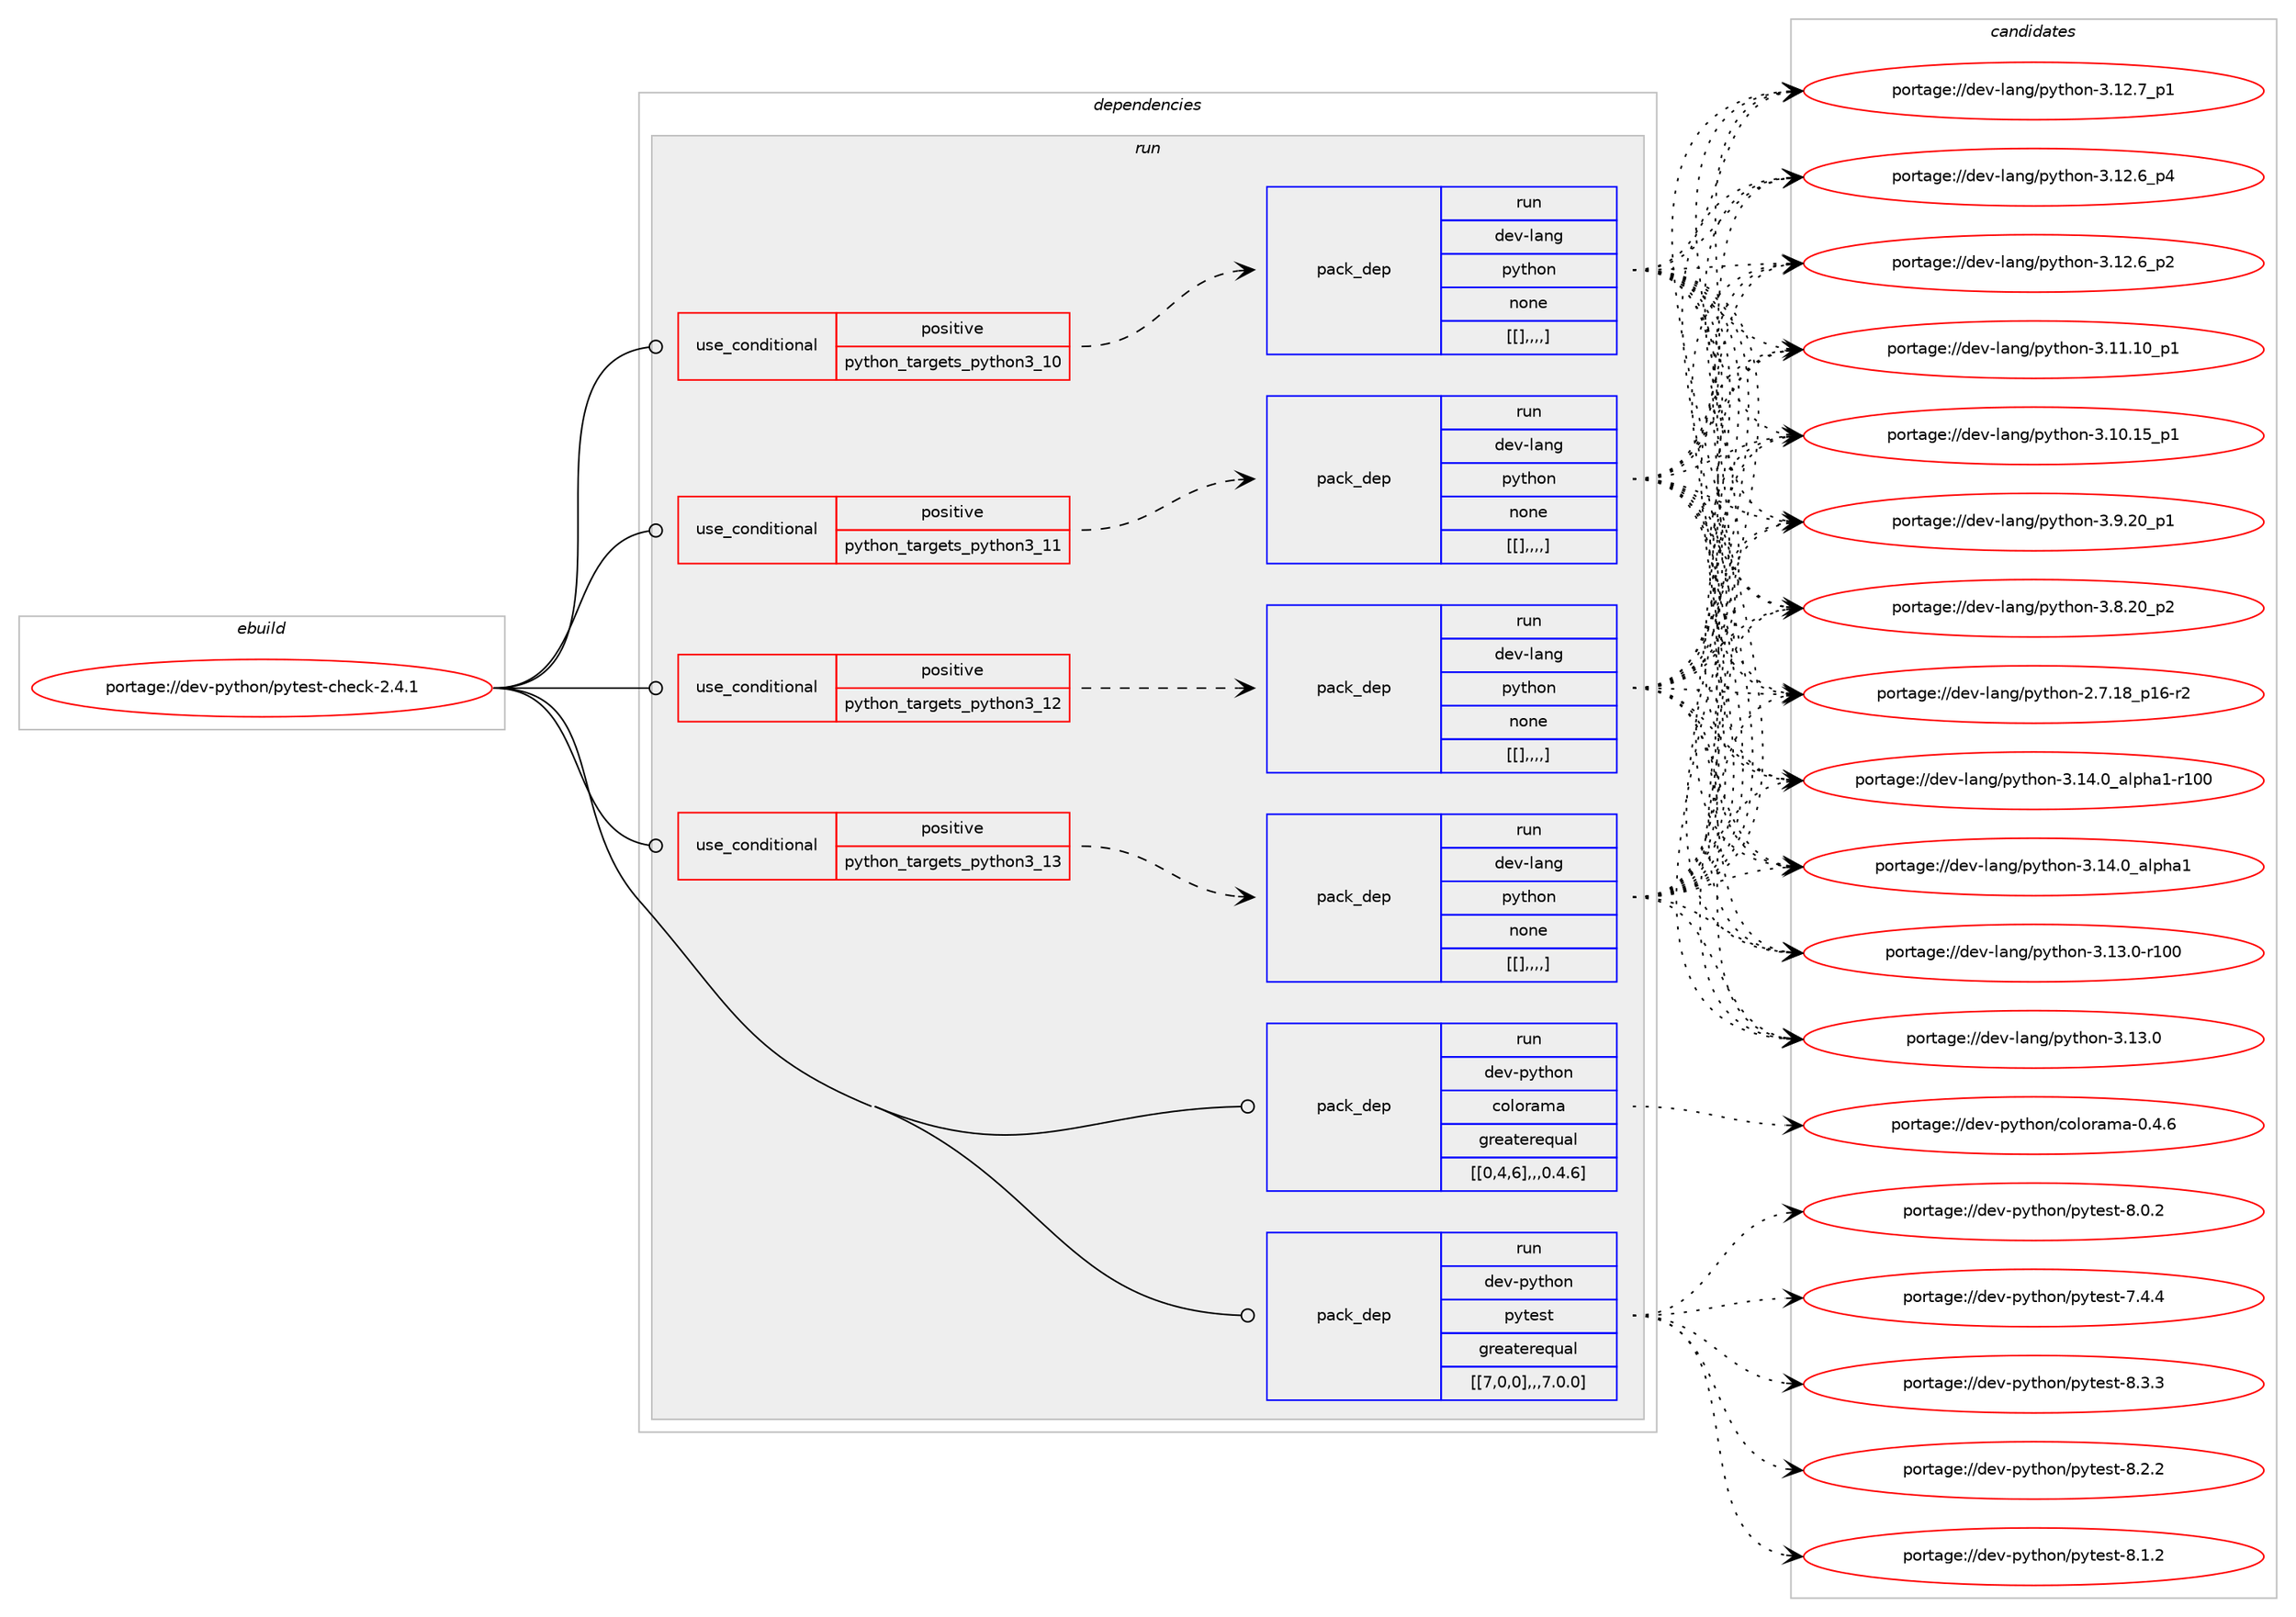 digraph prolog {

# *************
# Graph options
# *************

newrank=true;
concentrate=true;
compound=true;
graph [rankdir=LR,fontname=Helvetica,fontsize=10,ranksep=1.5];#, ranksep=2.5, nodesep=0.2];
edge  [arrowhead=vee];
node  [fontname=Helvetica,fontsize=10];

# **********
# The ebuild
# **********

subgraph cluster_leftcol {
color=gray;
label=<<i>ebuild</i>>;
id [label="portage://dev-python/pytest-check-2.4.1", color=red, width=4, href="../dev-python/pytest-check-2.4.1.svg"];
}

# ****************
# The dependencies
# ****************

subgraph cluster_midcol {
color=gray;
label=<<i>dependencies</i>>;
subgraph cluster_compile {
fillcolor="#eeeeee";
style=filled;
label=<<i>compile</i>>;
}
subgraph cluster_compileandrun {
fillcolor="#eeeeee";
style=filled;
label=<<i>compile and run</i>>;
}
subgraph cluster_run {
fillcolor="#eeeeee";
style=filled;
label=<<i>run</i>>;
subgraph cond40405 {
dependency165288 [label=<<TABLE BORDER="0" CELLBORDER="1" CELLSPACING="0" CELLPADDING="4"><TR><TD ROWSPAN="3" CELLPADDING="10">use_conditional</TD></TR><TR><TD>positive</TD></TR><TR><TD>python_targets_python3_10</TD></TR></TABLE>>, shape=none, color=red];
subgraph pack123572 {
dependency165321 [label=<<TABLE BORDER="0" CELLBORDER="1" CELLSPACING="0" CELLPADDING="4" WIDTH="220"><TR><TD ROWSPAN="6" CELLPADDING="30">pack_dep</TD></TR><TR><TD WIDTH="110">run</TD></TR><TR><TD>dev-lang</TD></TR><TR><TD>python</TD></TR><TR><TD>none</TD></TR><TR><TD>[[],,,,]</TD></TR></TABLE>>, shape=none, color=blue];
}
dependency165288:e -> dependency165321:w [weight=20,style="dashed",arrowhead="vee"];
}
id:e -> dependency165288:w [weight=20,style="solid",arrowhead="odot"];
subgraph cond40420 {
dependency165348 [label=<<TABLE BORDER="0" CELLBORDER="1" CELLSPACING="0" CELLPADDING="4"><TR><TD ROWSPAN="3" CELLPADDING="10">use_conditional</TD></TR><TR><TD>positive</TD></TR><TR><TD>python_targets_python3_11</TD></TR></TABLE>>, shape=none, color=red];
subgraph pack123592 {
dependency165367 [label=<<TABLE BORDER="0" CELLBORDER="1" CELLSPACING="0" CELLPADDING="4" WIDTH="220"><TR><TD ROWSPAN="6" CELLPADDING="30">pack_dep</TD></TR><TR><TD WIDTH="110">run</TD></TR><TR><TD>dev-lang</TD></TR><TR><TD>python</TD></TR><TR><TD>none</TD></TR><TR><TD>[[],,,,]</TD></TR></TABLE>>, shape=none, color=blue];
}
dependency165348:e -> dependency165367:w [weight=20,style="dashed",arrowhead="vee"];
}
id:e -> dependency165348:w [weight=20,style="solid",arrowhead="odot"];
subgraph cond40464 {
dependency165434 [label=<<TABLE BORDER="0" CELLBORDER="1" CELLSPACING="0" CELLPADDING="4"><TR><TD ROWSPAN="3" CELLPADDING="10">use_conditional</TD></TR><TR><TD>positive</TD></TR><TR><TD>python_targets_python3_12</TD></TR></TABLE>>, shape=none, color=red];
subgraph pack123692 {
dependency165540 [label=<<TABLE BORDER="0" CELLBORDER="1" CELLSPACING="0" CELLPADDING="4" WIDTH="220"><TR><TD ROWSPAN="6" CELLPADDING="30">pack_dep</TD></TR><TR><TD WIDTH="110">run</TD></TR><TR><TD>dev-lang</TD></TR><TR><TD>python</TD></TR><TR><TD>none</TD></TR><TR><TD>[[],,,,]</TD></TR></TABLE>>, shape=none, color=blue];
}
dependency165434:e -> dependency165540:w [weight=20,style="dashed",arrowhead="vee"];
}
id:e -> dependency165434:w [weight=20,style="solid",arrowhead="odot"];
subgraph cond40524 {
dependency165568 [label=<<TABLE BORDER="0" CELLBORDER="1" CELLSPACING="0" CELLPADDING="4"><TR><TD ROWSPAN="3" CELLPADDING="10">use_conditional</TD></TR><TR><TD>positive</TD></TR><TR><TD>python_targets_python3_13</TD></TR></TABLE>>, shape=none, color=red];
subgraph pack123720 {
dependency165589 [label=<<TABLE BORDER="0" CELLBORDER="1" CELLSPACING="0" CELLPADDING="4" WIDTH="220"><TR><TD ROWSPAN="6" CELLPADDING="30">pack_dep</TD></TR><TR><TD WIDTH="110">run</TD></TR><TR><TD>dev-lang</TD></TR><TR><TD>python</TD></TR><TR><TD>none</TD></TR><TR><TD>[[],,,,]</TD></TR></TABLE>>, shape=none, color=blue];
}
dependency165568:e -> dependency165589:w [weight=20,style="dashed",arrowhead="vee"];
}
id:e -> dependency165568:w [weight=20,style="solid",arrowhead="odot"];
subgraph pack123757 {
dependency165653 [label=<<TABLE BORDER="0" CELLBORDER="1" CELLSPACING="0" CELLPADDING="4" WIDTH="220"><TR><TD ROWSPAN="6" CELLPADDING="30">pack_dep</TD></TR><TR><TD WIDTH="110">run</TD></TR><TR><TD>dev-python</TD></TR><TR><TD>colorama</TD></TR><TR><TD>greaterequal</TD></TR><TR><TD>[[0,4,6],,,0.4.6]</TD></TR></TABLE>>, shape=none, color=blue];
}
id:e -> dependency165653:w [weight=20,style="solid",arrowhead="odot"];
subgraph pack123784 {
dependency165722 [label=<<TABLE BORDER="0" CELLBORDER="1" CELLSPACING="0" CELLPADDING="4" WIDTH="220"><TR><TD ROWSPAN="6" CELLPADDING="30">pack_dep</TD></TR><TR><TD WIDTH="110">run</TD></TR><TR><TD>dev-python</TD></TR><TR><TD>pytest</TD></TR><TR><TD>greaterequal</TD></TR><TR><TD>[[7,0,0],,,7.0.0]</TD></TR></TABLE>>, shape=none, color=blue];
}
id:e -> dependency165722:w [weight=20,style="solid",arrowhead="odot"];
}
}

# **************
# The candidates
# **************

subgraph cluster_choices {
rank=same;
color=gray;
label=<<i>candidates</i>>;

subgraph choice123516 {
color=black;
nodesep=1;
choice100101118451089711010347112121116104111110455146495246489597108112104974945114494848 [label="portage://dev-lang/python-3.14.0_alpha1-r100", color=red, width=4,href="../dev-lang/python-3.14.0_alpha1-r100.svg"];
choice1001011184510897110103471121211161041111104551464952464895971081121049749 [label="portage://dev-lang/python-3.14.0_alpha1", color=red, width=4,href="../dev-lang/python-3.14.0_alpha1.svg"];
choice1001011184510897110103471121211161041111104551464951464845114494848 [label="portage://dev-lang/python-3.13.0-r100", color=red, width=4,href="../dev-lang/python-3.13.0-r100.svg"];
choice10010111845108971101034711212111610411111045514649514648 [label="portage://dev-lang/python-3.13.0", color=red, width=4,href="../dev-lang/python-3.13.0.svg"];
choice100101118451089711010347112121116104111110455146495046559511249 [label="portage://dev-lang/python-3.12.7_p1", color=red, width=4,href="../dev-lang/python-3.12.7_p1.svg"];
choice100101118451089711010347112121116104111110455146495046549511252 [label="portage://dev-lang/python-3.12.6_p4", color=red, width=4,href="../dev-lang/python-3.12.6_p4.svg"];
choice100101118451089711010347112121116104111110455146495046549511250 [label="portage://dev-lang/python-3.12.6_p2", color=red, width=4,href="../dev-lang/python-3.12.6_p2.svg"];
choice10010111845108971101034711212111610411111045514649494649489511249 [label="portage://dev-lang/python-3.11.10_p1", color=red, width=4,href="../dev-lang/python-3.11.10_p1.svg"];
choice10010111845108971101034711212111610411111045514649484649539511249 [label="portage://dev-lang/python-3.10.15_p1", color=red, width=4,href="../dev-lang/python-3.10.15_p1.svg"];
choice100101118451089711010347112121116104111110455146574650489511249 [label="portage://dev-lang/python-3.9.20_p1", color=red, width=4,href="../dev-lang/python-3.9.20_p1.svg"];
choice100101118451089711010347112121116104111110455146564650489511250 [label="portage://dev-lang/python-3.8.20_p2", color=red, width=4,href="../dev-lang/python-3.8.20_p2.svg"];
choice100101118451089711010347112121116104111110455046554649569511249544511450 [label="portage://dev-lang/python-2.7.18_p16-r2", color=red, width=4,href="../dev-lang/python-2.7.18_p16-r2.svg"];
dependency165321:e -> choice100101118451089711010347112121116104111110455146495246489597108112104974945114494848:w [style=dotted,weight="100"];
dependency165321:e -> choice1001011184510897110103471121211161041111104551464952464895971081121049749:w [style=dotted,weight="100"];
dependency165321:e -> choice1001011184510897110103471121211161041111104551464951464845114494848:w [style=dotted,weight="100"];
dependency165321:e -> choice10010111845108971101034711212111610411111045514649514648:w [style=dotted,weight="100"];
dependency165321:e -> choice100101118451089711010347112121116104111110455146495046559511249:w [style=dotted,weight="100"];
dependency165321:e -> choice100101118451089711010347112121116104111110455146495046549511252:w [style=dotted,weight="100"];
dependency165321:e -> choice100101118451089711010347112121116104111110455146495046549511250:w [style=dotted,weight="100"];
dependency165321:e -> choice10010111845108971101034711212111610411111045514649494649489511249:w [style=dotted,weight="100"];
dependency165321:e -> choice10010111845108971101034711212111610411111045514649484649539511249:w [style=dotted,weight="100"];
dependency165321:e -> choice100101118451089711010347112121116104111110455146574650489511249:w [style=dotted,weight="100"];
dependency165321:e -> choice100101118451089711010347112121116104111110455146564650489511250:w [style=dotted,weight="100"];
dependency165321:e -> choice100101118451089711010347112121116104111110455046554649569511249544511450:w [style=dotted,weight="100"];
}
subgraph choice123523 {
color=black;
nodesep=1;
choice100101118451089711010347112121116104111110455146495246489597108112104974945114494848 [label="portage://dev-lang/python-3.14.0_alpha1-r100", color=red, width=4,href="../dev-lang/python-3.14.0_alpha1-r100.svg"];
choice1001011184510897110103471121211161041111104551464952464895971081121049749 [label="portage://dev-lang/python-3.14.0_alpha1", color=red, width=4,href="../dev-lang/python-3.14.0_alpha1.svg"];
choice1001011184510897110103471121211161041111104551464951464845114494848 [label="portage://dev-lang/python-3.13.0-r100", color=red, width=4,href="../dev-lang/python-3.13.0-r100.svg"];
choice10010111845108971101034711212111610411111045514649514648 [label="portage://dev-lang/python-3.13.0", color=red, width=4,href="../dev-lang/python-3.13.0.svg"];
choice100101118451089711010347112121116104111110455146495046559511249 [label="portage://dev-lang/python-3.12.7_p1", color=red, width=4,href="../dev-lang/python-3.12.7_p1.svg"];
choice100101118451089711010347112121116104111110455146495046549511252 [label="portage://dev-lang/python-3.12.6_p4", color=red, width=4,href="../dev-lang/python-3.12.6_p4.svg"];
choice100101118451089711010347112121116104111110455146495046549511250 [label="portage://dev-lang/python-3.12.6_p2", color=red, width=4,href="../dev-lang/python-3.12.6_p2.svg"];
choice10010111845108971101034711212111610411111045514649494649489511249 [label="portage://dev-lang/python-3.11.10_p1", color=red, width=4,href="../dev-lang/python-3.11.10_p1.svg"];
choice10010111845108971101034711212111610411111045514649484649539511249 [label="portage://dev-lang/python-3.10.15_p1", color=red, width=4,href="../dev-lang/python-3.10.15_p1.svg"];
choice100101118451089711010347112121116104111110455146574650489511249 [label="portage://dev-lang/python-3.9.20_p1", color=red, width=4,href="../dev-lang/python-3.9.20_p1.svg"];
choice100101118451089711010347112121116104111110455146564650489511250 [label="portage://dev-lang/python-3.8.20_p2", color=red, width=4,href="../dev-lang/python-3.8.20_p2.svg"];
choice100101118451089711010347112121116104111110455046554649569511249544511450 [label="portage://dev-lang/python-2.7.18_p16-r2", color=red, width=4,href="../dev-lang/python-2.7.18_p16-r2.svg"];
dependency165367:e -> choice100101118451089711010347112121116104111110455146495246489597108112104974945114494848:w [style=dotted,weight="100"];
dependency165367:e -> choice1001011184510897110103471121211161041111104551464952464895971081121049749:w [style=dotted,weight="100"];
dependency165367:e -> choice1001011184510897110103471121211161041111104551464951464845114494848:w [style=dotted,weight="100"];
dependency165367:e -> choice10010111845108971101034711212111610411111045514649514648:w [style=dotted,weight="100"];
dependency165367:e -> choice100101118451089711010347112121116104111110455146495046559511249:w [style=dotted,weight="100"];
dependency165367:e -> choice100101118451089711010347112121116104111110455146495046549511252:w [style=dotted,weight="100"];
dependency165367:e -> choice100101118451089711010347112121116104111110455146495046549511250:w [style=dotted,weight="100"];
dependency165367:e -> choice10010111845108971101034711212111610411111045514649494649489511249:w [style=dotted,weight="100"];
dependency165367:e -> choice10010111845108971101034711212111610411111045514649484649539511249:w [style=dotted,weight="100"];
dependency165367:e -> choice100101118451089711010347112121116104111110455146574650489511249:w [style=dotted,weight="100"];
dependency165367:e -> choice100101118451089711010347112121116104111110455146564650489511250:w [style=dotted,weight="100"];
dependency165367:e -> choice100101118451089711010347112121116104111110455046554649569511249544511450:w [style=dotted,weight="100"];
}
subgraph choice123580 {
color=black;
nodesep=1;
choice100101118451089711010347112121116104111110455146495246489597108112104974945114494848 [label="portage://dev-lang/python-3.14.0_alpha1-r100", color=red, width=4,href="../dev-lang/python-3.14.0_alpha1-r100.svg"];
choice1001011184510897110103471121211161041111104551464952464895971081121049749 [label="portage://dev-lang/python-3.14.0_alpha1", color=red, width=4,href="../dev-lang/python-3.14.0_alpha1.svg"];
choice1001011184510897110103471121211161041111104551464951464845114494848 [label="portage://dev-lang/python-3.13.0-r100", color=red, width=4,href="../dev-lang/python-3.13.0-r100.svg"];
choice10010111845108971101034711212111610411111045514649514648 [label="portage://dev-lang/python-3.13.0", color=red, width=4,href="../dev-lang/python-3.13.0.svg"];
choice100101118451089711010347112121116104111110455146495046559511249 [label="portage://dev-lang/python-3.12.7_p1", color=red, width=4,href="../dev-lang/python-3.12.7_p1.svg"];
choice100101118451089711010347112121116104111110455146495046549511252 [label="portage://dev-lang/python-3.12.6_p4", color=red, width=4,href="../dev-lang/python-3.12.6_p4.svg"];
choice100101118451089711010347112121116104111110455146495046549511250 [label="portage://dev-lang/python-3.12.6_p2", color=red, width=4,href="../dev-lang/python-3.12.6_p2.svg"];
choice10010111845108971101034711212111610411111045514649494649489511249 [label="portage://dev-lang/python-3.11.10_p1", color=red, width=4,href="../dev-lang/python-3.11.10_p1.svg"];
choice10010111845108971101034711212111610411111045514649484649539511249 [label="portage://dev-lang/python-3.10.15_p1", color=red, width=4,href="../dev-lang/python-3.10.15_p1.svg"];
choice100101118451089711010347112121116104111110455146574650489511249 [label="portage://dev-lang/python-3.9.20_p1", color=red, width=4,href="../dev-lang/python-3.9.20_p1.svg"];
choice100101118451089711010347112121116104111110455146564650489511250 [label="portage://dev-lang/python-3.8.20_p2", color=red, width=4,href="../dev-lang/python-3.8.20_p2.svg"];
choice100101118451089711010347112121116104111110455046554649569511249544511450 [label="portage://dev-lang/python-2.7.18_p16-r2", color=red, width=4,href="../dev-lang/python-2.7.18_p16-r2.svg"];
dependency165540:e -> choice100101118451089711010347112121116104111110455146495246489597108112104974945114494848:w [style=dotted,weight="100"];
dependency165540:e -> choice1001011184510897110103471121211161041111104551464952464895971081121049749:w [style=dotted,weight="100"];
dependency165540:e -> choice1001011184510897110103471121211161041111104551464951464845114494848:w [style=dotted,weight="100"];
dependency165540:e -> choice10010111845108971101034711212111610411111045514649514648:w [style=dotted,weight="100"];
dependency165540:e -> choice100101118451089711010347112121116104111110455146495046559511249:w [style=dotted,weight="100"];
dependency165540:e -> choice100101118451089711010347112121116104111110455146495046549511252:w [style=dotted,weight="100"];
dependency165540:e -> choice100101118451089711010347112121116104111110455146495046549511250:w [style=dotted,weight="100"];
dependency165540:e -> choice10010111845108971101034711212111610411111045514649494649489511249:w [style=dotted,weight="100"];
dependency165540:e -> choice10010111845108971101034711212111610411111045514649484649539511249:w [style=dotted,weight="100"];
dependency165540:e -> choice100101118451089711010347112121116104111110455146574650489511249:w [style=dotted,weight="100"];
dependency165540:e -> choice100101118451089711010347112121116104111110455146564650489511250:w [style=dotted,weight="100"];
dependency165540:e -> choice100101118451089711010347112121116104111110455046554649569511249544511450:w [style=dotted,weight="100"];
}
subgraph choice123599 {
color=black;
nodesep=1;
choice100101118451089711010347112121116104111110455146495246489597108112104974945114494848 [label="portage://dev-lang/python-3.14.0_alpha1-r100", color=red, width=4,href="../dev-lang/python-3.14.0_alpha1-r100.svg"];
choice1001011184510897110103471121211161041111104551464952464895971081121049749 [label="portage://dev-lang/python-3.14.0_alpha1", color=red, width=4,href="../dev-lang/python-3.14.0_alpha1.svg"];
choice1001011184510897110103471121211161041111104551464951464845114494848 [label="portage://dev-lang/python-3.13.0-r100", color=red, width=4,href="../dev-lang/python-3.13.0-r100.svg"];
choice10010111845108971101034711212111610411111045514649514648 [label="portage://dev-lang/python-3.13.0", color=red, width=4,href="../dev-lang/python-3.13.0.svg"];
choice100101118451089711010347112121116104111110455146495046559511249 [label="portage://dev-lang/python-3.12.7_p1", color=red, width=4,href="../dev-lang/python-3.12.7_p1.svg"];
choice100101118451089711010347112121116104111110455146495046549511252 [label="portage://dev-lang/python-3.12.6_p4", color=red, width=4,href="../dev-lang/python-3.12.6_p4.svg"];
choice100101118451089711010347112121116104111110455146495046549511250 [label="portage://dev-lang/python-3.12.6_p2", color=red, width=4,href="../dev-lang/python-3.12.6_p2.svg"];
choice10010111845108971101034711212111610411111045514649494649489511249 [label="portage://dev-lang/python-3.11.10_p1", color=red, width=4,href="../dev-lang/python-3.11.10_p1.svg"];
choice10010111845108971101034711212111610411111045514649484649539511249 [label="portage://dev-lang/python-3.10.15_p1", color=red, width=4,href="../dev-lang/python-3.10.15_p1.svg"];
choice100101118451089711010347112121116104111110455146574650489511249 [label="portage://dev-lang/python-3.9.20_p1", color=red, width=4,href="../dev-lang/python-3.9.20_p1.svg"];
choice100101118451089711010347112121116104111110455146564650489511250 [label="portage://dev-lang/python-3.8.20_p2", color=red, width=4,href="../dev-lang/python-3.8.20_p2.svg"];
choice100101118451089711010347112121116104111110455046554649569511249544511450 [label="portage://dev-lang/python-2.7.18_p16-r2", color=red, width=4,href="../dev-lang/python-2.7.18_p16-r2.svg"];
dependency165589:e -> choice100101118451089711010347112121116104111110455146495246489597108112104974945114494848:w [style=dotted,weight="100"];
dependency165589:e -> choice1001011184510897110103471121211161041111104551464952464895971081121049749:w [style=dotted,weight="100"];
dependency165589:e -> choice1001011184510897110103471121211161041111104551464951464845114494848:w [style=dotted,weight="100"];
dependency165589:e -> choice10010111845108971101034711212111610411111045514649514648:w [style=dotted,weight="100"];
dependency165589:e -> choice100101118451089711010347112121116104111110455146495046559511249:w [style=dotted,weight="100"];
dependency165589:e -> choice100101118451089711010347112121116104111110455146495046549511252:w [style=dotted,weight="100"];
dependency165589:e -> choice100101118451089711010347112121116104111110455146495046549511250:w [style=dotted,weight="100"];
dependency165589:e -> choice10010111845108971101034711212111610411111045514649494649489511249:w [style=dotted,weight="100"];
dependency165589:e -> choice10010111845108971101034711212111610411111045514649484649539511249:w [style=dotted,weight="100"];
dependency165589:e -> choice100101118451089711010347112121116104111110455146574650489511249:w [style=dotted,weight="100"];
dependency165589:e -> choice100101118451089711010347112121116104111110455146564650489511250:w [style=dotted,weight="100"];
dependency165589:e -> choice100101118451089711010347112121116104111110455046554649569511249544511450:w [style=dotted,weight="100"];
}
subgraph choice123645 {
color=black;
nodesep=1;
choice1001011184511212111610411111047991111081111149710997454846524654 [label="portage://dev-python/colorama-0.4.6", color=red, width=4,href="../dev-python/colorama-0.4.6.svg"];
dependency165653:e -> choice1001011184511212111610411111047991111081111149710997454846524654:w [style=dotted,weight="100"];
}
subgraph choice123665 {
color=black;
nodesep=1;
choice1001011184511212111610411111047112121116101115116455646514651 [label="portage://dev-python/pytest-8.3.3", color=red, width=4,href="../dev-python/pytest-8.3.3.svg"];
choice1001011184511212111610411111047112121116101115116455646504650 [label="portage://dev-python/pytest-8.2.2", color=red, width=4,href="../dev-python/pytest-8.2.2.svg"];
choice1001011184511212111610411111047112121116101115116455646494650 [label="portage://dev-python/pytest-8.1.2", color=red, width=4,href="../dev-python/pytest-8.1.2.svg"];
choice1001011184511212111610411111047112121116101115116455646484650 [label="portage://dev-python/pytest-8.0.2", color=red, width=4,href="../dev-python/pytest-8.0.2.svg"];
choice1001011184511212111610411111047112121116101115116455546524652 [label="portage://dev-python/pytest-7.4.4", color=red, width=4,href="../dev-python/pytest-7.4.4.svg"];
dependency165722:e -> choice1001011184511212111610411111047112121116101115116455646514651:w [style=dotted,weight="100"];
dependency165722:e -> choice1001011184511212111610411111047112121116101115116455646504650:w [style=dotted,weight="100"];
dependency165722:e -> choice1001011184511212111610411111047112121116101115116455646494650:w [style=dotted,weight="100"];
dependency165722:e -> choice1001011184511212111610411111047112121116101115116455646484650:w [style=dotted,weight="100"];
dependency165722:e -> choice1001011184511212111610411111047112121116101115116455546524652:w [style=dotted,weight="100"];
}
}

}
